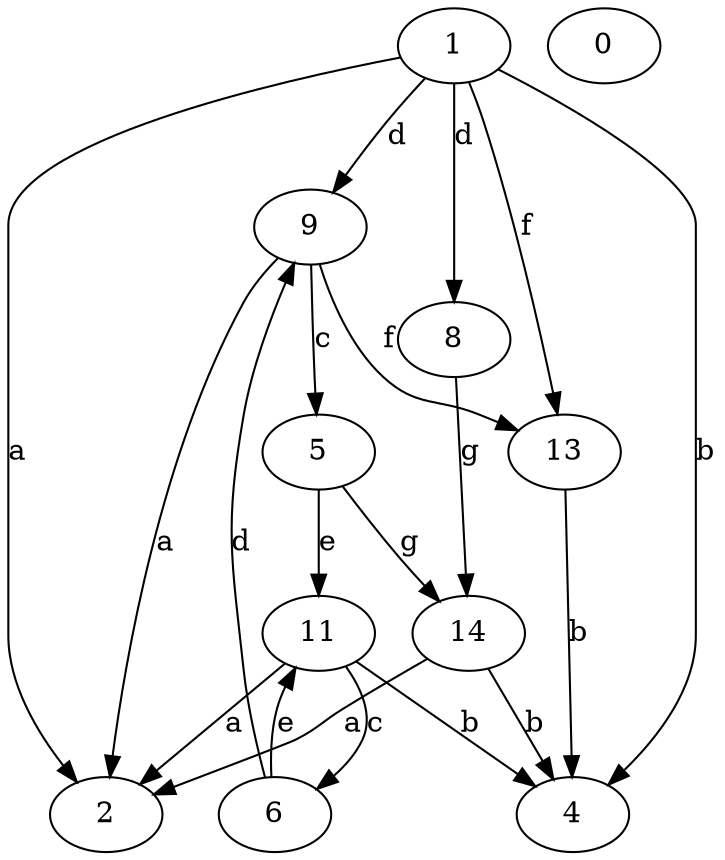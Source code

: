 strict digraph  {
2;
4;
5;
6;
8;
9;
11;
0;
1;
13;
14;
5 -> 11  [label=e];
5 -> 14  [label=g];
6 -> 9  [label=d];
6 -> 11  [label=e];
8 -> 14  [label=g];
9 -> 2  [label=a];
9 -> 5  [label=c];
9 -> 13  [label=f];
11 -> 2  [label=a];
11 -> 4  [label=b];
11 -> 6  [label=c];
1 -> 2  [label=a];
1 -> 4  [label=b];
1 -> 8  [label=d];
1 -> 9  [label=d];
1 -> 13  [label=f];
13 -> 4  [label=b];
14 -> 2  [label=a];
14 -> 4  [label=b];
}
